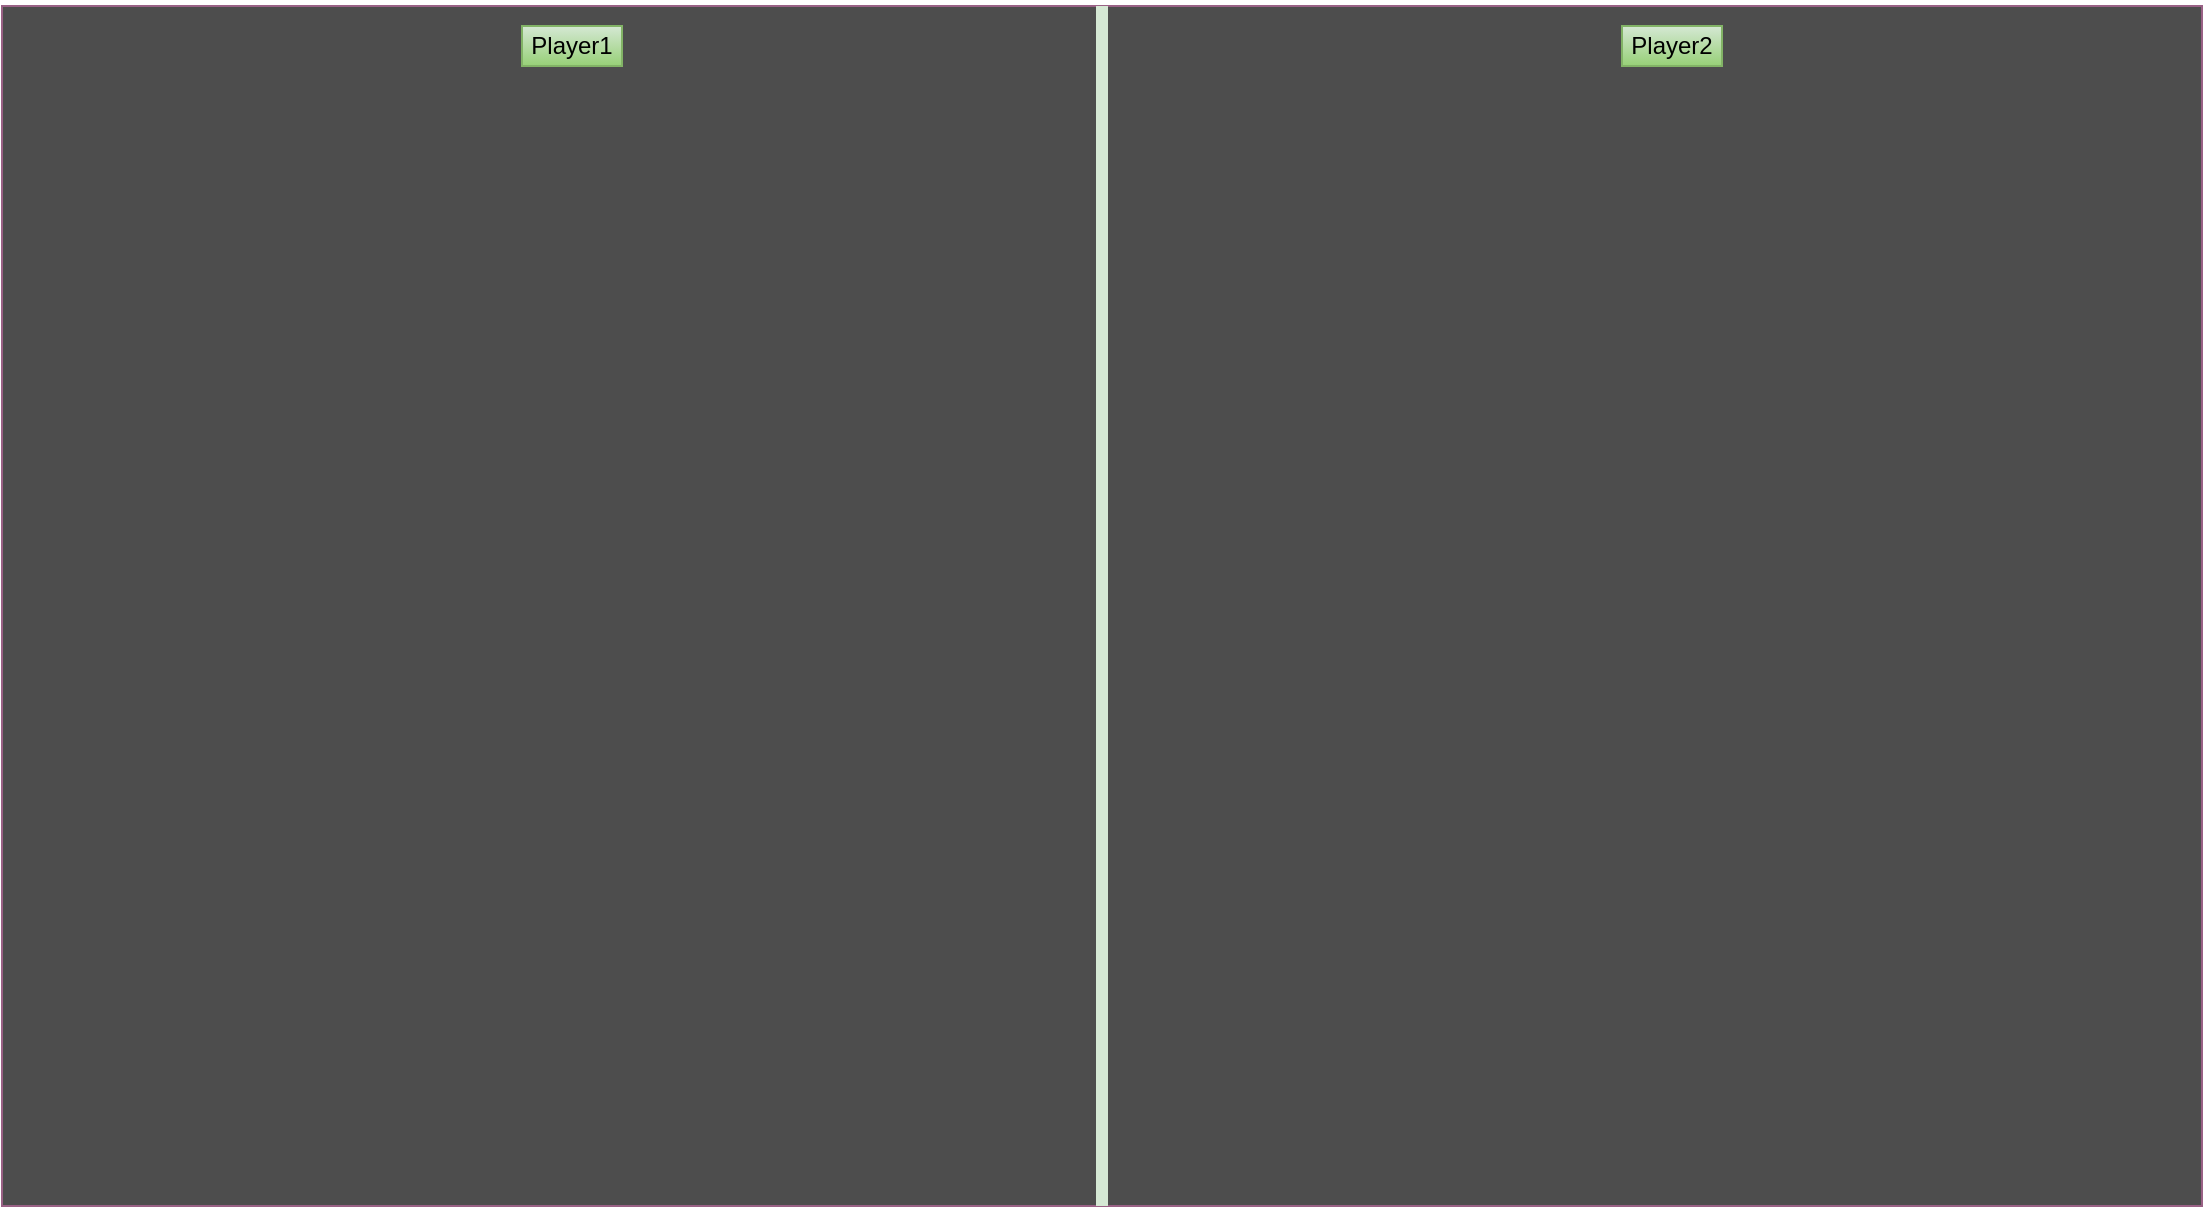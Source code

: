 <mxfile version="13.7.1" type="github">
  <diagram id="kbEdllKXteiJJRxq-umZ" name="Page-1">
    <mxGraphModel dx="1190" dy="1517" grid="1" gridSize="10" guides="1" tooltips="1" connect="1" arrows="1" fold="1" page="1" pageScale="1" pageWidth="1100" pageHeight="850" math="0" shadow="0">
      <root>
        <mxCell id="0" />
        <mxCell id="1" parent="0" />
        <mxCell id="pCALhP6Otb9YmYDknod--2" value="" style="rounded=0;whiteSpace=wrap;html=1;strokeColor=#996185;fillColor=#4D4D4D;" vertex="1" parent="1">
          <mxGeometry width="1100" height="600" as="geometry" />
        </mxCell>
        <mxCell id="pCALhP6Otb9YmYDknod--3" value="" style="endArrow=none;html=1;strokeWidth=6;strokeColor=#D5E8D4;entryX=0.5;entryY=0;entryDx=0;entryDy=0;exitX=0.5;exitY=1;exitDx=0;exitDy=0;exitPerimeter=0;" edge="1" parent="1" source="pCALhP6Otb9YmYDknod--2" target="pCALhP6Otb9YmYDknod--2">
          <mxGeometry width="50" height="50" relative="1" as="geometry">
            <mxPoint x="550" y="590" as="sourcePoint" />
            <mxPoint x="600" y="600" as="targetPoint" />
          </mxGeometry>
        </mxCell>
        <mxCell id="pCALhP6Otb9YmYDknod--4" value="Player1" style="text;html=1;strokeColor=#82b366;fillColor=#d5e8d4;align=center;verticalAlign=middle;whiteSpace=wrap;rounded=0;gradientColor=#97d077;" vertex="1" parent="1">
          <mxGeometry x="260" y="10" width="50" height="20" as="geometry" />
        </mxCell>
        <mxCell id="pCALhP6Otb9YmYDknod--5" value="Player2" style="text;html=1;strokeColor=#82b366;fillColor=#d5e8d4;align=center;verticalAlign=middle;whiteSpace=wrap;rounded=0;gradientColor=#97d077;" vertex="1" parent="1">
          <mxGeometry x="810" y="10" width="50" height="20" as="geometry" />
        </mxCell>
      </root>
    </mxGraphModel>
  </diagram>
</mxfile>
